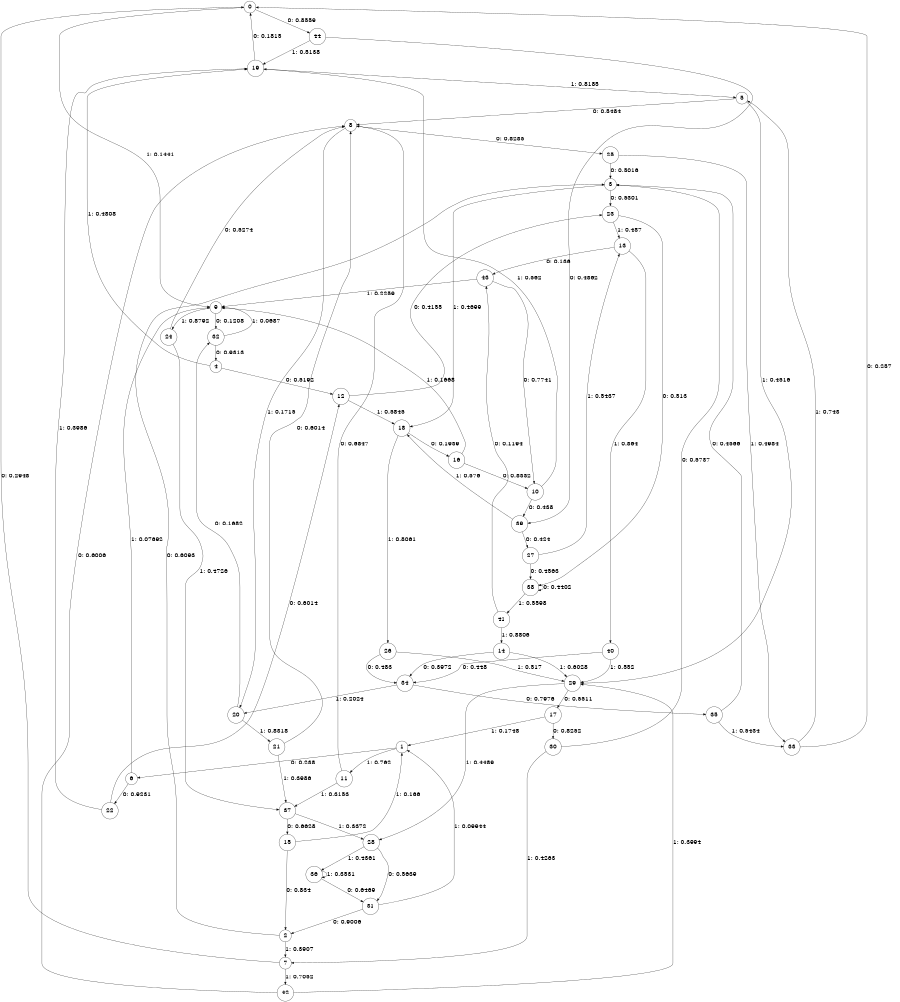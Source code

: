 digraph "ch10randomL7" {
size = "6,8.5";
ratio = "fill";
node [shape = circle];
node [fontsize = 24];
edge [fontsize = 24];
0 -> 44 [label = "0: 0.8559   "];
0 -> 9 [label = "1: 0.1441   "];
1 -> 6 [label = "0: 0.238    "];
1 -> 11 [label = "1: 0.762    "];
2 -> 3 [label = "0: 0.6093   "];
2 -> 7 [label = "1: 0.3907   "];
3 -> 23 [label = "0: 0.5301   "];
3 -> 18 [label = "1: 0.4699   "];
4 -> 12 [label = "0: 0.5192   "];
4 -> 19 [label = "1: 0.4808   "];
5 -> 8 [label = "0: 0.5484   "];
5 -> 29 [label = "1: 0.4516   "];
6 -> 22 [label = "0: 0.9231   "];
6 -> 9 [label = "1: 0.07692  "];
7 -> 0 [label = "0: 0.2948   "];
7 -> 42 [label = "1: 0.7052   "];
8 -> 25 [label = "0: 0.8285   "];
8 -> 20 [label = "1: 0.1715   "];
9 -> 32 [label = "0: 0.1208   "];
9 -> 24 [label = "1: 0.8792   "];
10 -> 39 [label = "0: 0.438    "];
10 -> 19 [label = "1: 0.562    "];
11 -> 8 [label = "0: 0.6847   "];
11 -> 37 [label = "1: 0.3153   "];
12 -> 23 [label = "0: 0.4155   "];
12 -> 18 [label = "1: 0.5845   "];
13 -> 43 [label = "0: 0.136    "];
13 -> 40 [label = "1: 0.864    "];
14 -> 34 [label = "0: 0.3972   "];
14 -> 29 [label = "1: 0.6028   "];
15 -> 2 [label = "0: 0.834    "];
15 -> 1 [label = "1: 0.166    "];
16 -> 10 [label = "0: 0.8332   "];
16 -> 9 [label = "1: 0.1668   "];
17 -> 30 [label = "0: 0.8252   "];
17 -> 1 [label = "1: 0.1748   "];
18 -> 16 [label = "0: 0.1939   "];
18 -> 26 [label = "1: 0.8061   "];
19 -> 0 [label = "0: 0.1815   "];
19 -> 5 [label = "1: 0.8185   "];
20 -> 32 [label = "0: 0.1682   "];
20 -> 21 [label = "1: 0.8318   "];
21 -> 8 [label = "0: 0.6014   "];
21 -> 37 [label = "1: 0.3986   "];
22 -> 12 [label = "0: 0.6014   "];
22 -> 19 [label = "1: 0.3986   "];
23 -> 38 [label = "0: 0.513    "];
23 -> 13 [label = "1: 0.487    "];
24 -> 8 [label = "0: 0.5274   "];
24 -> 37 [label = "1: 0.4726   "];
25 -> 3 [label = "0: 0.5016   "];
25 -> 33 [label = "1: 0.4984   "];
26 -> 34 [label = "0: 0.483    "];
26 -> 29 [label = "1: 0.517    "];
27 -> 38 [label = "0: 0.4563   "];
27 -> 13 [label = "1: 0.5437   "];
28 -> 31 [label = "0: 0.5639   "];
28 -> 36 [label = "1: 0.4361   "];
29 -> 17 [label = "0: 0.5511   "];
29 -> 28 [label = "1: 0.4489   "];
30 -> 3 [label = "0: 0.5737   "];
30 -> 7 [label = "1: 0.4263   "];
31 -> 2 [label = "0: 0.9006   "];
31 -> 1 [label = "1: 0.09944  "];
32 -> 4 [label = "0: 0.9313   "];
32 -> 9 [label = "1: 0.0687   "];
33 -> 0 [label = "0: 0.257    "];
33 -> 5 [label = "1: 0.743    "];
34 -> 35 [label = "0: 0.7976   "];
34 -> 20 [label = "1: 0.2024   "];
35 -> 3 [label = "0: 0.4566   "];
35 -> 33 [label = "1: 0.5434   "];
36 -> 31 [label = "0: 0.6469   "];
36 -> 36 [label = "1: 0.3531   "];
37 -> 15 [label = "0: 0.6628   "];
37 -> 28 [label = "1: 0.3372   "];
38 -> 38 [label = "0: 0.4402   "];
38 -> 41 [label = "1: 0.5598   "];
39 -> 27 [label = "0: 0.424    "];
39 -> 18 [label = "1: 0.576    "];
40 -> 34 [label = "0: 0.448    "];
40 -> 29 [label = "1: 0.552    "];
41 -> 43 [label = "0: 0.1194   "];
41 -> 14 [label = "1: 0.8806   "];
42 -> 8 [label = "0: 0.6006   "];
42 -> 29 [label = "1: 0.3994   "];
43 -> 10 [label = "0: 0.7741   "];
43 -> 9 [label = "1: 0.2259   "];
44 -> 39 [label = "0: 0.4862   "];
44 -> 19 [label = "1: 0.5138   "];
}